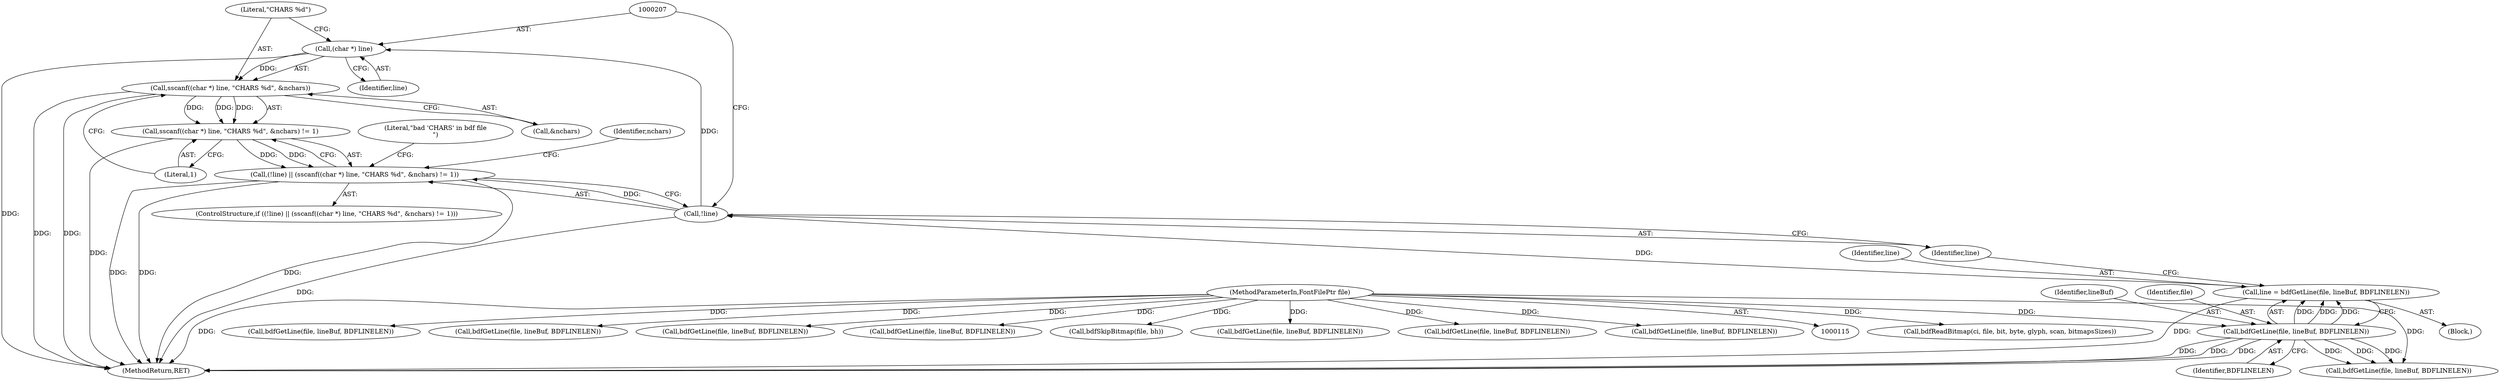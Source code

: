 digraph "0_libxfont_4d024ac10f964f6bd372ae0dd14f02772a6e5f63@pointer" {
"1000206" [label="(Call,(char *) line)"];
"1000202" [label="(Call,!line)"];
"1000194" [label="(Call,line = bdfGetLine(file, lineBuf, BDFLINELEN))"];
"1000196" [label="(Call,bdfGetLine(file, lineBuf, BDFLINELEN))"];
"1000116" [label="(MethodParameterIn,FontFilePtr file)"];
"1000205" [label="(Call,sscanf((char *) line, \"CHARS %d\", &nchars))"];
"1000204" [label="(Call,sscanf((char *) line, \"CHARS %d\", &nchars) != 1)"];
"1000201" [label="(Call,(!line) || (sscanf((char *) line, \"CHARS %d\", &nchars) != 1))"];
"1000922" [label="(Call,bdfReadBitmap(ci, file, bit, byte, glyph, scan, bitmapsSizes))"];
"1000940" [label="(Call,bdfGetLine(file, lineBuf, BDFLINELEN))"];
"1000195" [label="(Identifier,line)"];
"1000202" [label="(Call,!line)"];
"1000198" [label="(Identifier,lineBuf)"];
"1000709" [label="(Call,bdfGetLine(file, lineBuf, BDFLINELEN))"];
"1000200" [label="(ControlStructure,if ((!line) || (sscanf((char *) line, \"CHARS %d\", &nchars) != 1)))"];
"1000197" [label="(Identifier,file)"];
"1000634" [label="(Call,bdfGetLine(file, lineBuf, BDFLINELEN))"];
"1001224" [label="(MethodReturn,RET)"];
"1000116" [label="(MethodParameterIn,FontFilePtr file)"];
"1000753" [label="(Call,bdfGetLine(file, lineBuf, BDFLINELEN))"];
"1000209" [label="(Literal,\"CHARS %d\")"];
"1000201" [label="(Call,(!line) || (sscanf((char *) line, \"CHARS %d\", &nchars) != 1))"];
"1000196" [label="(Call,bdfGetLine(file, lineBuf, BDFLINELEN))"];
"1000204" [label="(Call,sscanf((char *) line, \"CHARS %d\", &nchars) != 1)"];
"1000208" [label="(Identifier,line)"];
"1000123" [label="(Block,)"];
"1000212" [label="(Literal,1)"];
"1000206" [label="(Call,(char *) line)"];
"1000935" [label="(Call,bdfSkipBitmap(file, bh))"];
"1000194" [label="(Call,line = bdfGetLine(file, lineBuf, BDFLINELEN))"];
"1000799" [label="(Call,bdfGetLine(file, lineBuf, BDFLINELEN))"];
"1000215" [label="(Literal,\"bad 'CHARS' in bdf file\n\")"];
"1000220" [label="(Identifier,nchars)"];
"1000203" [label="(Identifier,line)"];
"1000676" [label="(Call,bdfGetLine(file, lineBuf, BDFLINELEN))"];
"1000210" [label="(Call,&nchars)"];
"1000321" [label="(Call,bdfGetLine(file, lineBuf, BDFLINELEN))"];
"1000408" [label="(Call,bdfGetLine(file, lineBuf, BDFLINELEN))"];
"1000199" [label="(Identifier,BDFLINELEN)"];
"1000205" [label="(Call,sscanf((char *) line, \"CHARS %d\", &nchars))"];
"1000206" -> "1000205"  [label="AST: "];
"1000206" -> "1000208"  [label="CFG: "];
"1000207" -> "1000206"  [label="AST: "];
"1000208" -> "1000206"  [label="AST: "];
"1000209" -> "1000206"  [label="CFG: "];
"1000206" -> "1001224"  [label="DDG: "];
"1000206" -> "1000205"  [label="DDG: "];
"1000202" -> "1000206"  [label="DDG: "];
"1000202" -> "1000201"  [label="AST: "];
"1000202" -> "1000203"  [label="CFG: "];
"1000203" -> "1000202"  [label="AST: "];
"1000207" -> "1000202"  [label="CFG: "];
"1000201" -> "1000202"  [label="CFG: "];
"1000202" -> "1001224"  [label="DDG: "];
"1000202" -> "1000201"  [label="DDG: "];
"1000194" -> "1000202"  [label="DDG: "];
"1000194" -> "1000123"  [label="AST: "];
"1000194" -> "1000196"  [label="CFG: "];
"1000195" -> "1000194"  [label="AST: "];
"1000196" -> "1000194"  [label="AST: "];
"1000203" -> "1000194"  [label="CFG: "];
"1000194" -> "1001224"  [label="DDG: "];
"1000196" -> "1000194"  [label="DDG: "];
"1000196" -> "1000194"  [label="DDG: "];
"1000196" -> "1000194"  [label="DDG: "];
"1000196" -> "1000199"  [label="CFG: "];
"1000197" -> "1000196"  [label="AST: "];
"1000198" -> "1000196"  [label="AST: "];
"1000199" -> "1000196"  [label="AST: "];
"1000196" -> "1001224"  [label="DDG: "];
"1000196" -> "1001224"  [label="DDG: "];
"1000196" -> "1001224"  [label="DDG: "];
"1000116" -> "1000196"  [label="DDG: "];
"1000196" -> "1000321"  [label="DDG: "];
"1000196" -> "1000321"  [label="DDG: "];
"1000196" -> "1000321"  [label="DDG: "];
"1000116" -> "1000115"  [label="AST: "];
"1000116" -> "1001224"  [label="DDG: "];
"1000116" -> "1000321"  [label="DDG: "];
"1000116" -> "1000408"  [label="DDG: "];
"1000116" -> "1000634"  [label="DDG: "];
"1000116" -> "1000676"  [label="DDG: "];
"1000116" -> "1000709"  [label="DDG: "];
"1000116" -> "1000753"  [label="DDG: "];
"1000116" -> "1000799"  [label="DDG: "];
"1000116" -> "1000922"  [label="DDG: "];
"1000116" -> "1000935"  [label="DDG: "];
"1000116" -> "1000940"  [label="DDG: "];
"1000205" -> "1000204"  [label="AST: "];
"1000205" -> "1000210"  [label="CFG: "];
"1000209" -> "1000205"  [label="AST: "];
"1000210" -> "1000205"  [label="AST: "];
"1000212" -> "1000205"  [label="CFG: "];
"1000205" -> "1001224"  [label="DDG: "];
"1000205" -> "1001224"  [label="DDG: "];
"1000205" -> "1000204"  [label="DDG: "];
"1000205" -> "1000204"  [label="DDG: "];
"1000205" -> "1000204"  [label="DDG: "];
"1000204" -> "1000201"  [label="AST: "];
"1000204" -> "1000212"  [label="CFG: "];
"1000212" -> "1000204"  [label="AST: "];
"1000201" -> "1000204"  [label="CFG: "];
"1000204" -> "1001224"  [label="DDG: "];
"1000204" -> "1000201"  [label="DDG: "];
"1000204" -> "1000201"  [label="DDG: "];
"1000201" -> "1000200"  [label="AST: "];
"1000215" -> "1000201"  [label="CFG: "];
"1000220" -> "1000201"  [label="CFG: "];
"1000201" -> "1001224"  [label="DDG: "];
"1000201" -> "1001224"  [label="DDG: "];
"1000201" -> "1001224"  [label="DDG: "];
}
